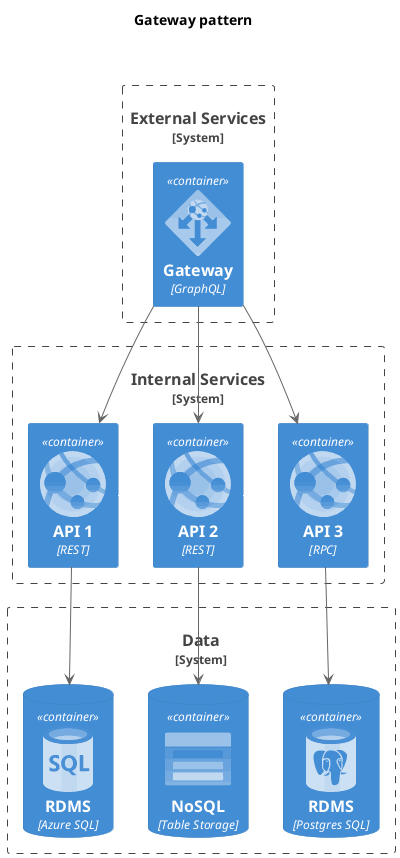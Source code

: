 @startuml
!include <azure/AzureCommon>
!include <azure/Web/AzureWebApp>
!include <azure/Databases/AzureSqlDatabase>
!include <azure/Databases/AzureDatabaseForPostgreSQL>
!include <azure/Storage/AzureQueueStorage>
!include <azure/Storage/AzureStorage>
!include <azure/Networking/AzureApplicationGateway>
!include <C4/C4_Container>

title Gateway pattern\n\n

System_Boundary(ext, "External Services") {
 Container(gql, "Gateway", "GraphQL", $descr="", $sprite="AzureApplicationGateway")
}
System_Boundary(int, "Internal Services") {
 Container(api1, "API 1", "REST", $descr="", $sprite="AzureWebApp")
 Container(api2, "API 2", "REST", $descr="", $sprite="AzureWebApp")
 Container(api3, "API 3", "RPC", $descr="", $sprite="AzureWebApp")
}
System_Boundary(data, "Data") {
 ContainerDb(db1, "RDMS", "Azure SQL", $sprite="AzureSqlDatabase") 
 ContainerDb(db2, "NoSQL", "Table Storage", $sprite="AzureStorage") 
 ContainerDb(db3, "RDMS", "Postgres SQL", $sprite="AzureDatabaseForPostgreSQL")  
}
gql --> api1
gql --> api2
gql --> api3

api1 -[#hidden] api2
api2 -[#hidden] api3

api1 --> db1
api2 --> db2
api3 --> db3

@enduml
